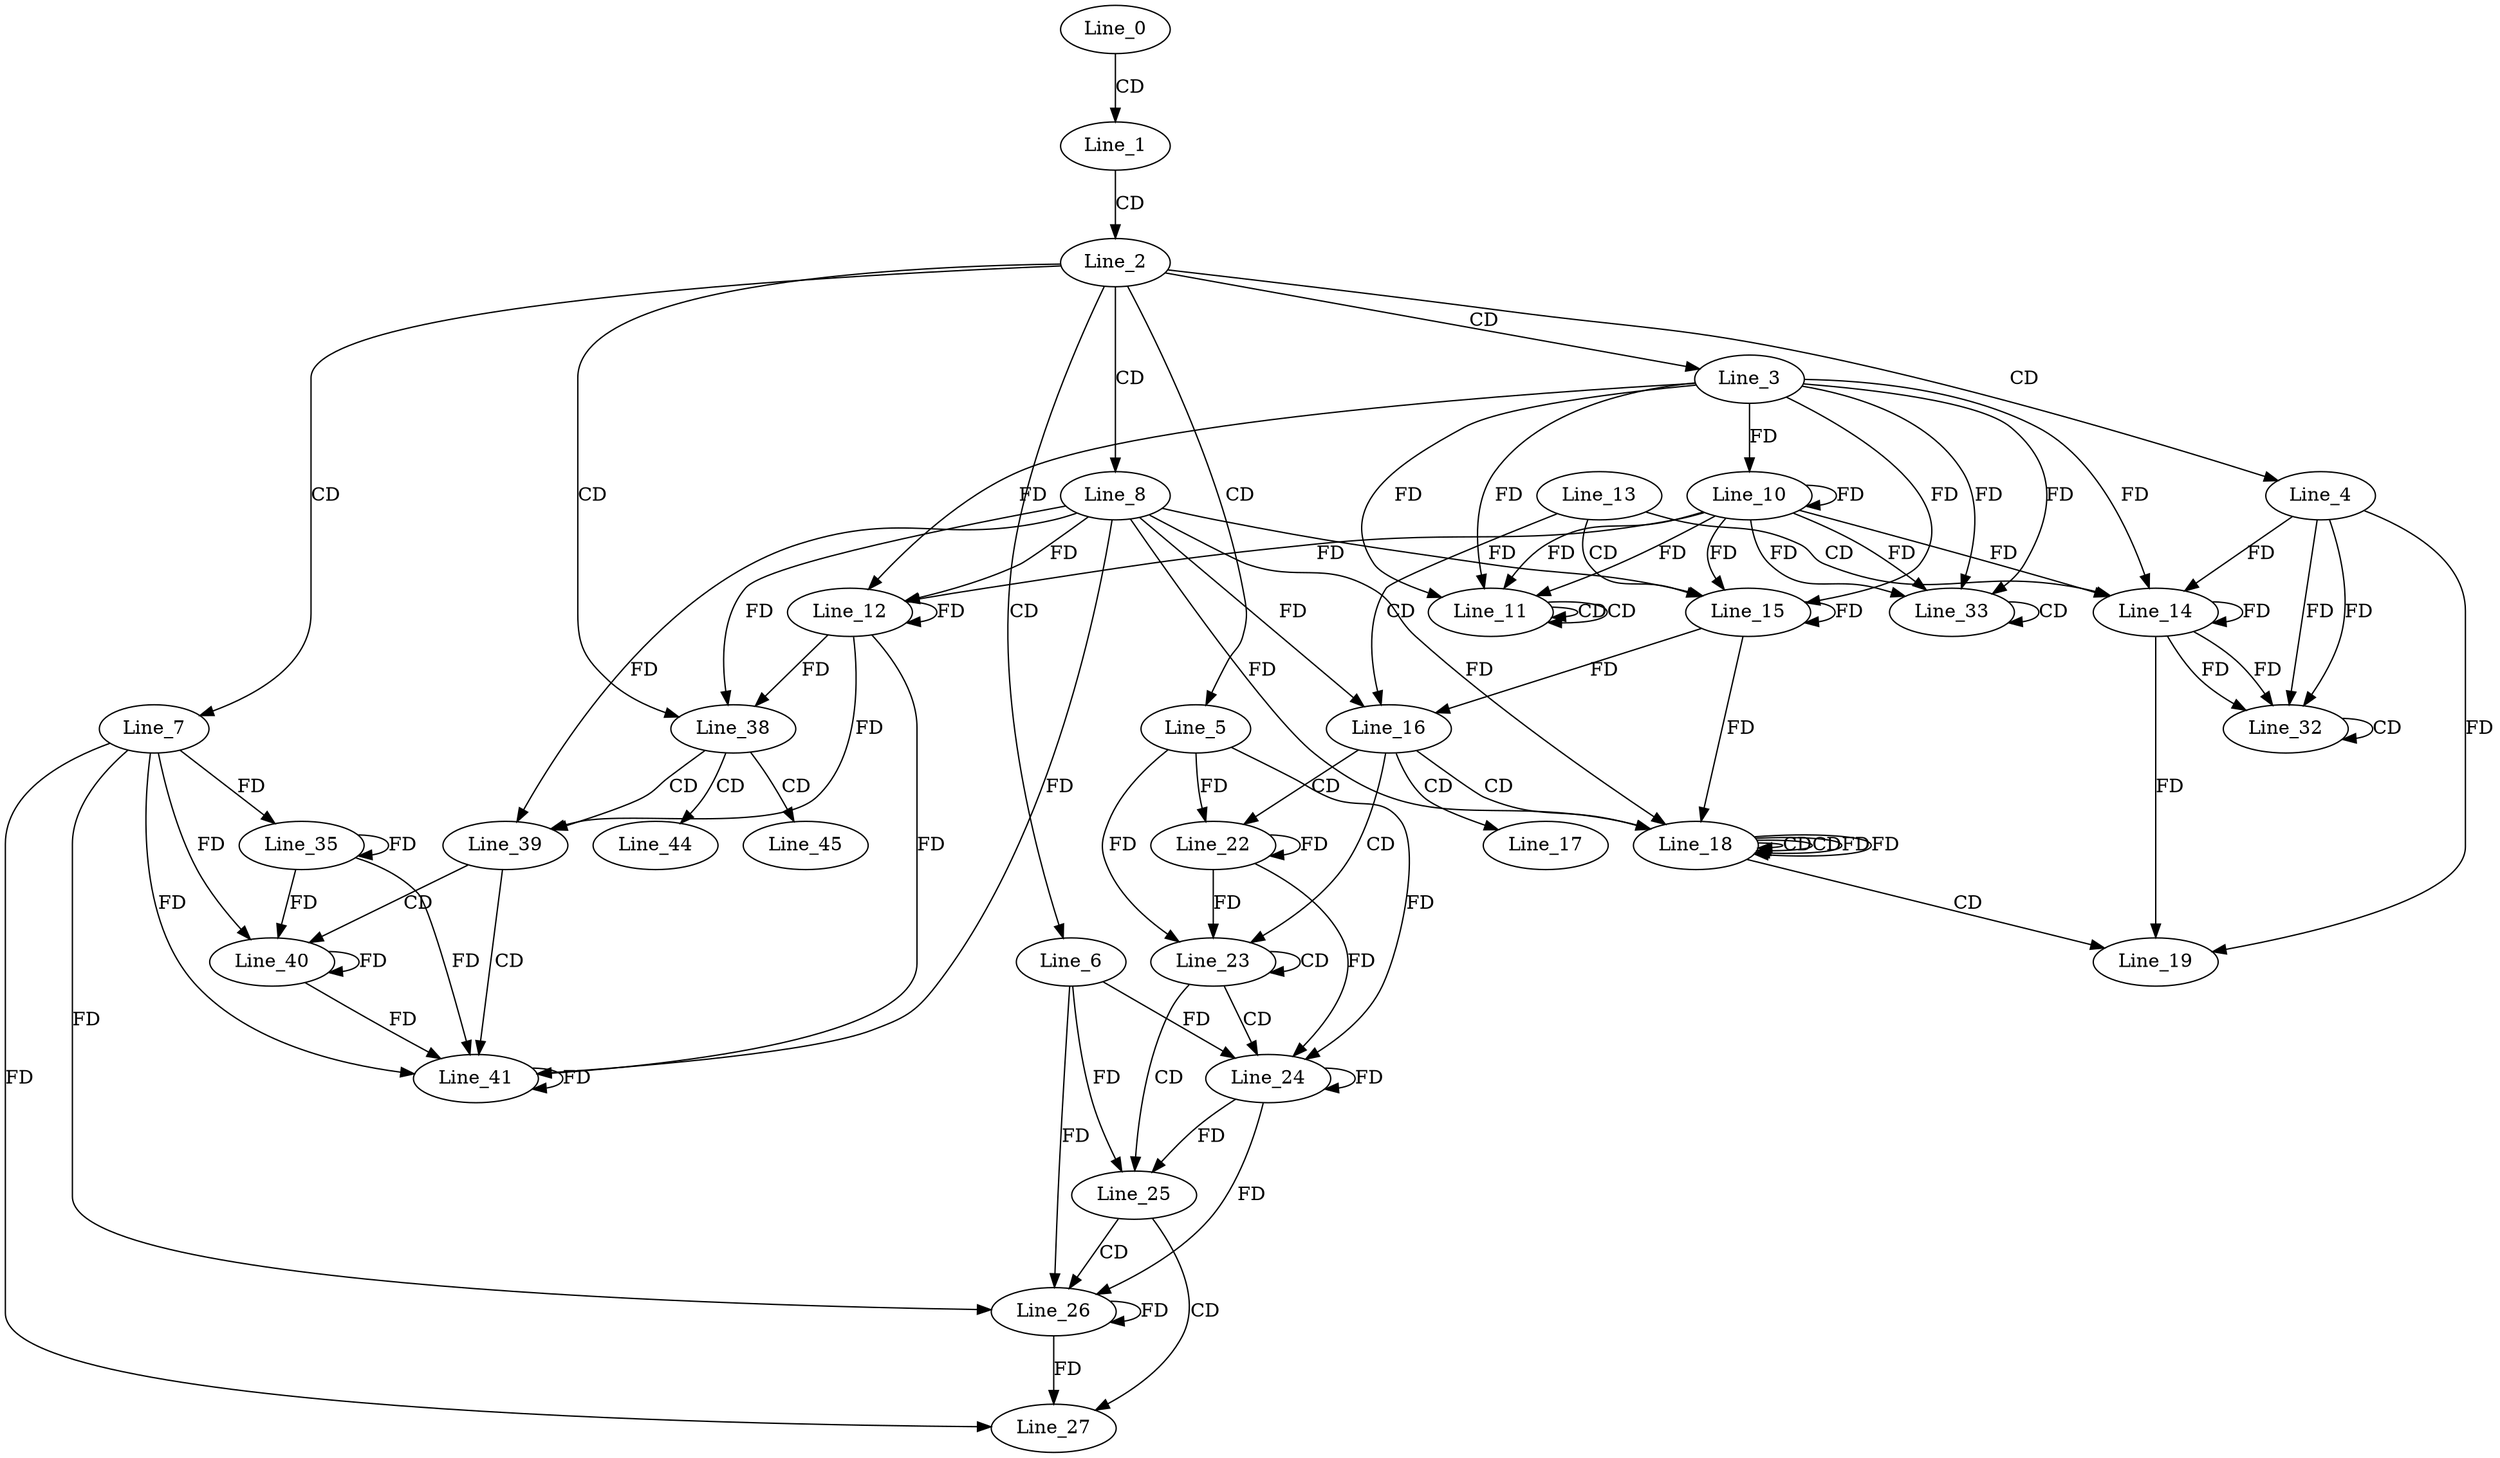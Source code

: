 digraph G {
  Line_0;
  Line_1;
  Line_2;
  Line_3;
  Line_4;
  Line_5;
  Line_6;
  Line_7;
  Line_8;
  Line_10;
  Line_11;
  Line_11;
  Line_11;
  Line_12;
  Line_12;
  Line_13;
  Line_14;
  Line_14;
  Line_15;
  Line_15;
  Line_16;
  Line_17;
  Line_18;
  Line_18;
  Line_18;
  Line_19;
  Line_19;
  Line_22;
  Line_23;
  Line_23;
  Line_24;
  Line_24;
  Line_25;
  Line_26;
  Line_26;
  Line_27;
  Line_32;
  Line_32;
  Line_33;
  Line_33;
  Line_35;
  Line_38;
  Line_39;
  Line_40;
  Line_41;
  Line_44;
  Line_45;
  Line_0 -> Line_1 [ label="CD" ];
  Line_1 -> Line_2 [ label="CD" ];
  Line_2 -> Line_3 [ label="CD" ];
  Line_2 -> Line_4 [ label="CD" ];
  Line_2 -> Line_5 [ label="CD" ];
  Line_2 -> Line_6 [ label="CD" ];
  Line_2 -> Line_7 [ label="CD" ];
  Line_2 -> Line_8 [ label="CD" ];
  Line_3 -> Line_10 [ label="FD" ];
  Line_10 -> Line_10 [ label="FD" ];
  Line_11 -> Line_11 [ label="CD" ];
  Line_3 -> Line_11 [ label="FD" ];
  Line_10 -> Line_11 [ label="FD" ];
  Line_11 -> Line_11 [ label="CD" ];
  Line_3 -> Line_11 [ label="FD" ];
  Line_10 -> Line_11 [ label="FD" ];
  Line_8 -> Line_12 [ label="FD" ];
  Line_12 -> Line_12 [ label="FD" ];
  Line_3 -> Line_12 [ label="FD" ];
  Line_10 -> Line_12 [ label="FD" ];
  Line_13 -> Line_14 [ label="CD" ];
  Line_4 -> Line_14 [ label="FD" ];
  Line_14 -> Line_14 [ label="FD" ];
  Line_3 -> Line_14 [ label="FD" ];
  Line_10 -> Line_14 [ label="FD" ];
  Line_13 -> Line_15 [ label="CD" ];
  Line_8 -> Line_15 [ label="FD" ];
  Line_15 -> Line_15 [ label="FD" ];
  Line_3 -> Line_15 [ label="FD" ];
  Line_10 -> Line_15 [ label="FD" ];
  Line_13 -> Line_16 [ label="CD" ];
  Line_8 -> Line_16 [ label="FD" ];
  Line_15 -> Line_16 [ label="FD" ];
  Line_16 -> Line_17 [ label="CD" ];
  Line_16 -> Line_18 [ label="CD" ];
  Line_18 -> Line_18 [ label="CD" ];
  Line_8 -> Line_18 [ label="FD" ];
  Line_15 -> Line_18 [ label="FD" ];
  Line_18 -> Line_18 [ label="CD" ];
  Line_18 -> Line_18 [ label="FD" ];
  Line_8 -> Line_18 [ label="FD" ];
  Line_18 -> Line_19 [ label="CD" ];
  Line_4 -> Line_19 [ label="FD" ];
  Line_14 -> Line_19 [ label="FD" ];
  Line_16 -> Line_22 [ label="CD" ];
  Line_5 -> Line_22 [ label="FD" ];
  Line_22 -> Line_22 [ label="FD" ];
  Line_16 -> Line_23 [ label="CD" ];
  Line_23 -> Line_23 [ label="CD" ];
  Line_5 -> Line_23 [ label="FD" ];
  Line_22 -> Line_23 [ label="FD" ];
  Line_23 -> Line_24 [ label="CD" ];
  Line_24 -> Line_24 [ label="FD" ];
  Line_6 -> Line_24 [ label="FD" ];
  Line_5 -> Line_24 [ label="FD" ];
  Line_22 -> Line_24 [ label="FD" ];
  Line_23 -> Line_25 [ label="CD" ];
  Line_24 -> Line_25 [ label="FD" ];
  Line_6 -> Line_25 [ label="FD" ];
  Line_25 -> Line_26 [ label="CD" ];
  Line_26 -> Line_26 [ label="FD" ];
  Line_7 -> Line_26 [ label="FD" ];
  Line_24 -> Line_26 [ label="FD" ];
  Line_6 -> Line_26 [ label="FD" ];
  Line_25 -> Line_27 [ label="CD" ];
  Line_26 -> Line_27 [ label="FD" ];
  Line_7 -> Line_27 [ label="FD" ];
  Line_4 -> Line_32 [ label="FD" ];
  Line_14 -> Line_32 [ label="FD" ];
  Line_32 -> Line_32 [ label="CD" ];
  Line_4 -> Line_32 [ label="FD" ];
  Line_14 -> Line_32 [ label="FD" ];
  Line_3 -> Line_33 [ label="FD" ];
  Line_10 -> Line_33 [ label="FD" ];
  Line_33 -> Line_33 [ label="CD" ];
  Line_3 -> Line_33 [ label="FD" ];
  Line_10 -> Line_33 [ label="FD" ];
  Line_7 -> Line_35 [ label="FD" ];
  Line_35 -> Line_35 [ label="FD" ];
  Line_2 -> Line_38 [ label="CD" ];
  Line_8 -> Line_38 [ label="FD" ];
  Line_12 -> Line_38 [ label="FD" ];
  Line_38 -> Line_39 [ label="CD" ];
  Line_8 -> Line_39 [ label="FD" ];
  Line_12 -> Line_39 [ label="FD" ];
  Line_39 -> Line_40 [ label="CD" ];
  Line_7 -> Line_40 [ label="FD" ];
  Line_35 -> Line_40 [ label="FD" ];
  Line_40 -> Line_40 [ label="FD" ];
  Line_39 -> Line_41 [ label="CD" ];
  Line_7 -> Line_41 [ label="FD" ];
  Line_35 -> Line_41 [ label="FD" ];
  Line_40 -> Line_41 [ label="FD" ];
  Line_41 -> Line_41 [ label="FD" ];
  Line_8 -> Line_41 [ label="FD" ];
  Line_12 -> Line_41 [ label="FD" ];
  Line_38 -> Line_44 [ label="CD" ];
  Line_38 -> Line_45 [ label="CD" ];
  Line_18 -> Line_18 [ label="FD" ];
}
